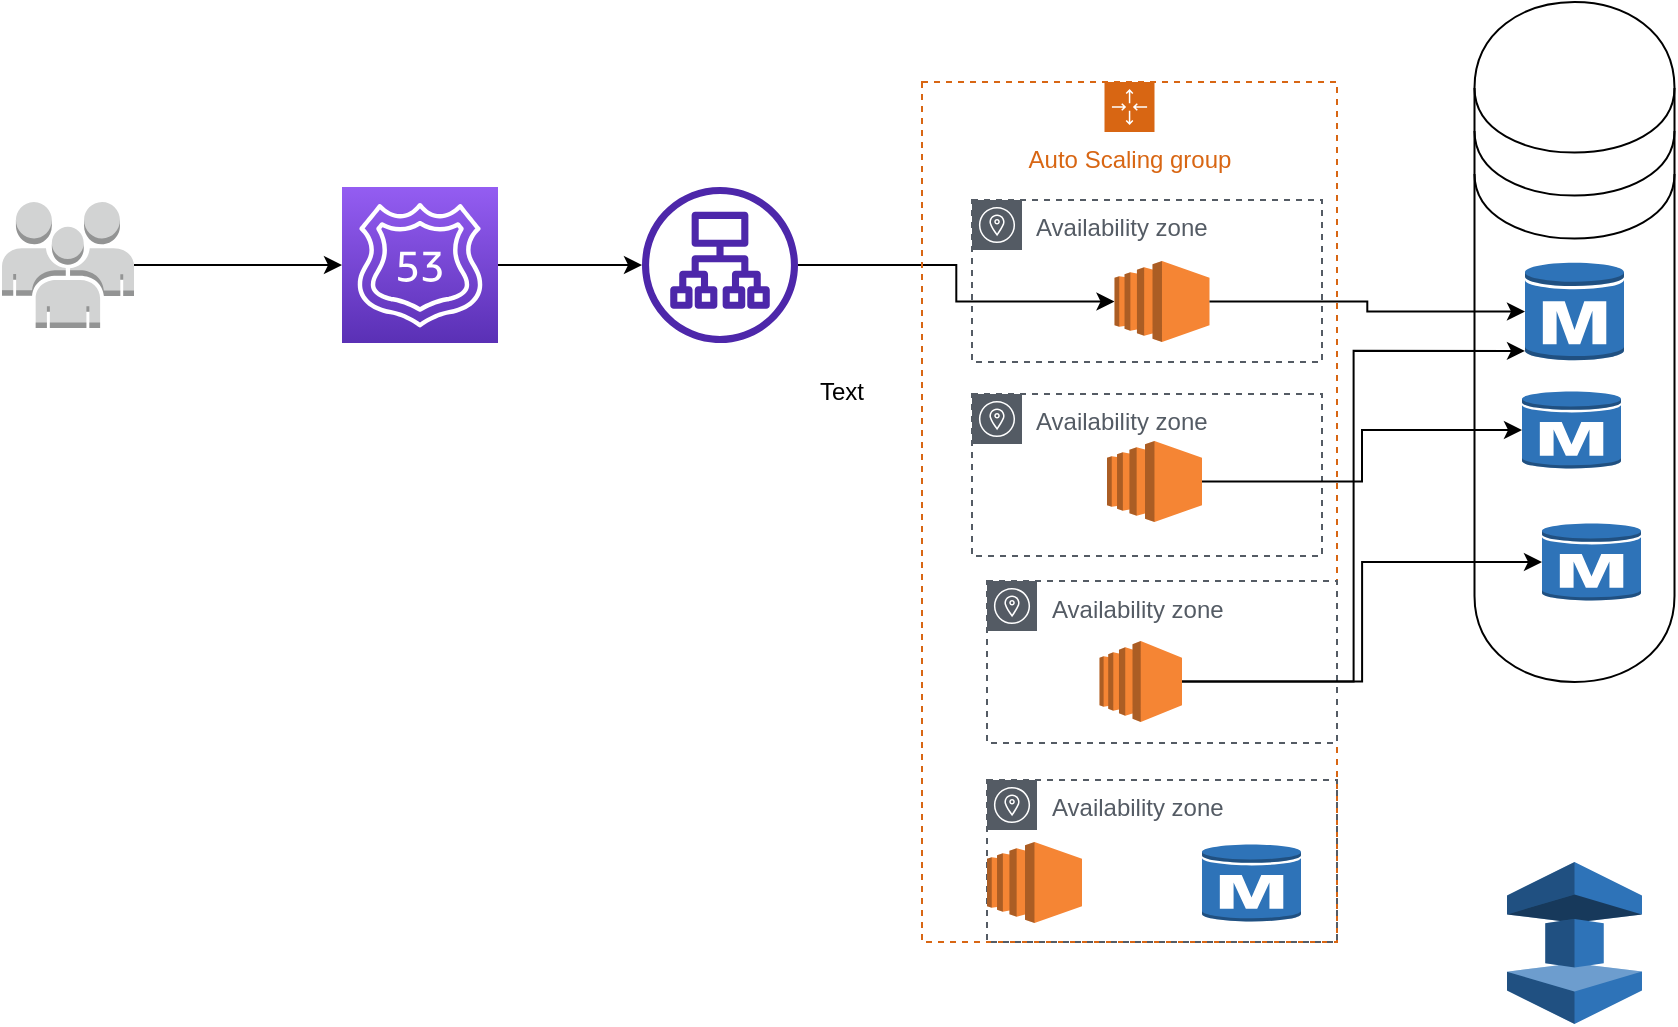 <mxfile version="20.5.3" type="github">
  <diagram id="Ht1M8jgEwFfnCIfOTk4-" name="Page-1">
    <mxGraphModel dx="868" dy="450" grid="1" gridSize="10" guides="1" tooltips="1" connect="1" arrows="1" fold="1" page="1" pageScale="1" pageWidth="1169" pageHeight="827" math="0" shadow="0">
      <root>
        <mxCell id="0" />
        <mxCell id="1" parent="0" />
        <mxCell id="6956B6hDvgmSpLaD35DB-41" value="" style="edgeStyle=orthogonalEdgeStyle;rounded=0;orthogonalLoop=1;jettySize=auto;html=1;" edge="1" parent="1" source="6956B6hDvgmSpLaD35DB-5" target="6956B6hDvgmSpLaD35DB-10">
          <mxGeometry relative="1" as="geometry" />
        </mxCell>
        <mxCell id="6956B6hDvgmSpLaD35DB-5" value="" style="sketch=0;points=[[0,0,0],[0.25,0,0],[0.5,0,0],[0.75,0,0],[1,0,0],[0,1,0],[0.25,1,0],[0.5,1,0],[0.75,1,0],[1,1,0],[0,0.25,0],[0,0.5,0],[0,0.75,0],[1,0.25,0],[1,0.5,0],[1,0.75,0]];outlineConnect=0;fontColor=#232F3E;gradientColor=#945DF2;gradientDirection=north;fillColor=#5A30B5;strokeColor=#ffffff;dashed=0;verticalLabelPosition=bottom;verticalAlign=top;align=center;html=1;fontSize=12;fontStyle=0;aspect=fixed;shape=mxgraph.aws4.resourceIcon;resIcon=mxgraph.aws4.route_53;" vertex="1" parent="1">
          <mxGeometry x="170" y="312.5" width="78" height="78" as="geometry" />
        </mxCell>
        <mxCell id="6956B6hDvgmSpLaD35DB-7" value="" style="outlineConnect=0;dashed=0;verticalLabelPosition=bottom;verticalAlign=top;align=center;html=1;shape=mxgraph.aws3.users;fillColor=#D2D3D3;gradientColor=none;" vertex="1" parent="1">
          <mxGeometry y="320" width="66" height="63" as="geometry" />
        </mxCell>
        <mxCell id="6956B6hDvgmSpLaD35DB-8" value="" style="endArrow=classic;html=1;rounded=0;" edge="1" parent="1" source="6956B6hDvgmSpLaD35DB-7" target="6956B6hDvgmSpLaD35DB-5">
          <mxGeometry width="50" height="50" relative="1" as="geometry">
            <mxPoint x="390" y="440" as="sourcePoint" />
            <mxPoint x="440" y="390" as="targetPoint" />
          </mxGeometry>
        </mxCell>
        <mxCell id="6956B6hDvgmSpLaD35DB-42" value="" style="edgeStyle=orthogonalEdgeStyle;rounded=0;orthogonalLoop=1;jettySize=auto;html=1;" edge="1" parent="1" source="6956B6hDvgmSpLaD35DB-10" target="6956B6hDvgmSpLaD35DB-12">
          <mxGeometry relative="1" as="geometry" />
        </mxCell>
        <mxCell id="6956B6hDvgmSpLaD35DB-10" value="" style="sketch=0;outlineConnect=0;fontColor=#232F3E;gradientColor=none;fillColor=#4D27AA;strokeColor=none;dashed=0;verticalLabelPosition=bottom;verticalAlign=top;align=center;html=1;fontSize=12;fontStyle=0;aspect=fixed;pointerEvents=1;shape=mxgraph.aws4.application_load_balancer;" vertex="1" parent="1">
          <mxGeometry x="320" y="312.5" width="78" height="78" as="geometry" />
        </mxCell>
        <mxCell id="6956B6hDvgmSpLaD35DB-25" value="Auto Scaling group" style="points=[[0,0],[0.25,0],[0.5,0],[0.75,0],[1,0],[1,0.25],[1,0.5],[1,0.75],[1,1],[0.75,1],[0.5,1],[0.25,1],[0,1],[0,0.75],[0,0.5],[0,0.25]];outlineConnect=0;gradientColor=none;html=1;whiteSpace=wrap;fontSize=12;fontStyle=0;container=1;pointerEvents=0;collapsible=0;recursiveResize=0;shape=mxgraph.aws4.groupCenter;grIcon=mxgraph.aws4.group_auto_scaling_group;grStroke=1;strokeColor=#D86613;fillColor=none;verticalAlign=top;align=center;fontColor=#D86613;dashed=1;spacingTop=25;" vertex="1" parent="1">
          <mxGeometry x="460" y="260" width="207.5" height="430" as="geometry" />
        </mxCell>
        <mxCell id="6956B6hDvgmSpLaD35DB-29" value="Availability zone" style="sketch=0;outlineConnect=0;gradientColor=none;html=1;whiteSpace=wrap;fontSize=12;fontStyle=0;shape=mxgraph.aws4.group;grIcon=mxgraph.aws4.group_availability_zone;strokeColor=#545B64;fillColor=none;verticalAlign=top;align=left;spacingLeft=30;fontColor=#545B64;dashed=1;" vertex="1" parent="6956B6hDvgmSpLaD35DB-25">
          <mxGeometry x="25" y="59" width="175" height="81" as="geometry" />
        </mxCell>
        <mxCell id="6956B6hDvgmSpLaD35DB-30" value="Availability zone" style="sketch=0;outlineConnect=0;gradientColor=none;html=1;whiteSpace=wrap;fontSize=12;fontStyle=0;shape=mxgraph.aws4.group;grIcon=mxgraph.aws4.group_availability_zone;strokeColor=#545B64;fillColor=none;verticalAlign=top;align=left;spacingLeft=30;fontColor=#545B64;dashed=1;" vertex="1" parent="6956B6hDvgmSpLaD35DB-25">
          <mxGeometry x="25" y="156" width="175" height="81" as="geometry" />
        </mxCell>
        <mxCell id="6956B6hDvgmSpLaD35DB-31" value="Availability zone" style="sketch=0;outlineConnect=0;gradientColor=none;html=1;whiteSpace=wrap;fontSize=12;fontStyle=0;shape=mxgraph.aws4.group;grIcon=mxgraph.aws4.group_availability_zone;strokeColor=#545B64;fillColor=none;verticalAlign=top;align=left;spacingLeft=30;fontColor=#545B64;dashed=1;" vertex="1" parent="6956B6hDvgmSpLaD35DB-25">
          <mxGeometry x="32.5" y="249.5" width="175" height="81" as="geometry" />
        </mxCell>
        <mxCell id="6956B6hDvgmSpLaD35DB-12" value="" style="outlineConnect=0;dashed=0;verticalLabelPosition=bottom;verticalAlign=top;align=center;html=1;shape=mxgraph.aws3.ec2;fillColor=#F58534;gradientColor=none;" vertex="1" parent="6956B6hDvgmSpLaD35DB-25">
          <mxGeometry x="96.25" y="89.5" width="47.5" height="40.5" as="geometry" />
        </mxCell>
        <mxCell id="6956B6hDvgmSpLaD35DB-32" value="" style="outlineConnect=0;dashed=0;verticalLabelPosition=bottom;verticalAlign=top;align=center;html=1;shape=mxgraph.aws3.ec2;fillColor=#F58534;gradientColor=none;" vertex="1" parent="6956B6hDvgmSpLaD35DB-25">
          <mxGeometry x="92.5" y="179.5" width="47.5" height="40.5" as="geometry" />
        </mxCell>
        <mxCell id="6956B6hDvgmSpLaD35DB-33" value="" style="outlineConnect=0;dashed=0;verticalLabelPosition=bottom;verticalAlign=top;align=center;html=1;shape=mxgraph.aws3.ec2;fillColor=#F58534;gradientColor=none;" vertex="1" parent="6956B6hDvgmSpLaD35DB-25">
          <mxGeometry x="88.75" y="279.5" width="41.25" height="40.5" as="geometry" />
        </mxCell>
        <mxCell id="6956B6hDvgmSpLaD35DB-44" value="Availability zone" style="sketch=0;outlineConnect=0;gradientColor=none;html=1;whiteSpace=wrap;fontSize=12;fontStyle=0;shape=mxgraph.aws4.group;grIcon=mxgraph.aws4.group_availability_zone;strokeColor=#545B64;fillColor=none;verticalAlign=top;align=left;spacingLeft=30;fontColor=#545B64;dashed=1;" vertex="1" parent="6956B6hDvgmSpLaD35DB-25">
          <mxGeometry x="32.5" y="349" width="175" height="81" as="geometry" />
        </mxCell>
        <mxCell id="6956B6hDvgmSpLaD35DB-45" value="" style="outlineConnect=0;dashed=0;verticalLabelPosition=bottom;verticalAlign=top;align=center;html=1;shape=mxgraph.aws3.ec2;fillColor=#F58534;gradientColor=none;" vertex="1" parent="6956B6hDvgmSpLaD35DB-25">
          <mxGeometry x="32.5" y="380" width="47.5" height="40.5" as="geometry" />
        </mxCell>
        <mxCell id="6956B6hDvgmSpLaD35DB-47" value="" style="outlineConnect=0;dashed=0;verticalLabelPosition=bottom;verticalAlign=top;align=center;html=1;shape=mxgraph.aws3.rds_db_instance;fillColor=#2E73B8;gradientColor=none;" vertex="1" parent="6956B6hDvgmSpLaD35DB-25">
          <mxGeometry x="140" y="380.5" width="49.5" height="40" as="geometry" />
        </mxCell>
        <mxCell id="6956B6hDvgmSpLaD35DB-40" value="" style="outlineConnect=0;dashed=0;verticalLabelPosition=bottom;verticalAlign=top;align=center;html=1;shape=mxgraph.aws3.elasticache;fillColor=#2E73B8;gradientColor=none;" vertex="1" parent="1">
          <mxGeometry x="752.5" y="650" width="67.5" height="81" as="geometry" />
        </mxCell>
        <mxCell id="6956B6hDvgmSpLaD35DB-43" value="Text" style="text;html=1;strokeColor=none;fillColor=none;align=center;verticalAlign=middle;whiteSpace=wrap;rounded=0;" vertex="1" parent="1">
          <mxGeometry x="390" y="400" width="60" height="30" as="geometry" />
        </mxCell>
        <mxCell id="6956B6hDvgmSpLaD35DB-48" value="" style="shape=datastore;whiteSpace=wrap;html=1;labelPosition=center;verticalLabelPosition=bottom;align=center;verticalAlign=top;" vertex="1" parent="1">
          <mxGeometry x="736.25" y="220" width="100" height="340" as="geometry" />
        </mxCell>
        <mxCell id="6956B6hDvgmSpLaD35DB-35" value="" style="outlineConnect=0;dashed=0;verticalLabelPosition=bottom;verticalAlign=top;align=center;html=1;shape=mxgraph.aws3.rds_db_instance;fillColor=#2E73B8;gradientColor=none;" vertex="1" parent="1">
          <mxGeometry x="761.5" y="349.5" width="49.5" height="50.5" as="geometry" />
        </mxCell>
        <mxCell id="6956B6hDvgmSpLaD35DB-49" style="edgeStyle=orthogonalEdgeStyle;rounded=0;orthogonalLoop=1;jettySize=auto;html=1;" edge="1" parent="1" source="6956B6hDvgmSpLaD35DB-12" target="6956B6hDvgmSpLaD35DB-35">
          <mxGeometry relative="1" as="geometry" />
        </mxCell>
        <mxCell id="6956B6hDvgmSpLaD35DB-36" value="" style="outlineConnect=0;dashed=0;verticalLabelPosition=bottom;verticalAlign=top;align=center;html=1;shape=mxgraph.aws3.rds_db_instance;fillColor=#2E73B8;gradientColor=none;" vertex="1" parent="1">
          <mxGeometry x="760" y="414" width="49.5" height="40" as="geometry" />
        </mxCell>
        <mxCell id="6956B6hDvgmSpLaD35DB-37" value="" style="outlineConnect=0;dashed=0;verticalLabelPosition=bottom;verticalAlign=top;align=center;html=1;shape=mxgraph.aws3.rds_db_instance;fillColor=#2E73B8;gradientColor=none;" vertex="1" parent="1">
          <mxGeometry x="770" y="480" width="49.5" height="40" as="geometry" />
        </mxCell>
        <mxCell id="6956B6hDvgmSpLaD35DB-50" style="edgeStyle=orthogonalEdgeStyle;rounded=0;orthogonalLoop=1;jettySize=auto;html=1;entryX=0;entryY=0.5;entryDx=0;entryDy=0;entryPerimeter=0;" edge="1" parent="1" source="6956B6hDvgmSpLaD35DB-32" target="6956B6hDvgmSpLaD35DB-36">
          <mxGeometry relative="1" as="geometry" />
        </mxCell>
        <mxCell id="6956B6hDvgmSpLaD35DB-51" style="edgeStyle=orthogonalEdgeStyle;rounded=0;orthogonalLoop=1;jettySize=auto;html=1;entryX=0;entryY=0.5;entryDx=0;entryDy=0;entryPerimeter=0;" edge="1" parent="1" source="6956B6hDvgmSpLaD35DB-33" target="6956B6hDvgmSpLaD35DB-37">
          <mxGeometry relative="1" as="geometry" />
        </mxCell>
        <mxCell id="6956B6hDvgmSpLaD35DB-52" style="edgeStyle=orthogonalEdgeStyle;rounded=0;orthogonalLoop=1;jettySize=auto;html=1;entryX=0;entryY=0.89;entryDx=0;entryDy=0;entryPerimeter=0;" edge="1" parent="1" source="6956B6hDvgmSpLaD35DB-33" target="6956B6hDvgmSpLaD35DB-35">
          <mxGeometry relative="1" as="geometry" />
        </mxCell>
      </root>
    </mxGraphModel>
  </diagram>
</mxfile>
